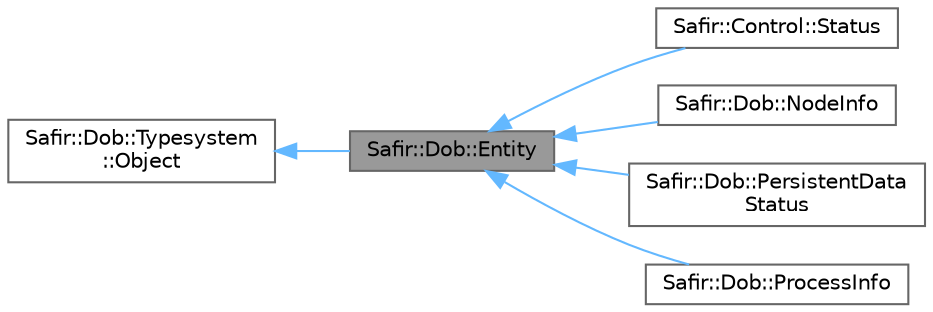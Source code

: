 digraph "Safir::Dob::Entity"
{
 // LATEX_PDF_SIZE
  bgcolor="transparent";
  edge [fontname=Helvetica,fontsize=10,labelfontname=Helvetica,labelfontsize=10];
  node [fontname=Helvetica,fontsize=10,shape=box,height=0.2,width=0.4];
  rankdir="LR";
  Node1 [label="Safir::Dob::Entity",height=0.2,width=0.4,color="gray40", fillcolor="grey60", style="filled", fontcolor="black",tooltip="The baseclass for all entities."];
  Node2 -> Node1 [dir="back",color="steelblue1",style="solid"];
  Node2 [label="Safir::Dob::Typesystem\l::Object",height=0.2,width=0.4,color="gray40", fillcolor="white", style="filled",URL="$a01499.html",tooltip="The base class for all DOB objects."];
  Node1 -> Node3 [dir="back",color="steelblue1",style="solid"];
  Node3 [label="Safir::Control::Status",height=0.2,width=0.4,color="gray40", fillcolor="white", style="filled",URL="$a01707.html",tooltip="Information about the this node."];
  Node1 -> Node4 [dir="back",color="steelblue1",style="solid"];
  Node4 [label="Safir::Dob::NodeInfo",height=0.2,width=0.4,color="gray40", fillcolor="white", style="filled",URL="$a01827.html",tooltip="Node information for all nodes currently in the system."];
  Node1 -> Node5 [dir="back",color="steelblue1",style="solid"];
  Node5 [label="Safir::Dob::PersistentData\lStatus",height=0.2,width=0.4,color="gray40", fillcolor="white", style="filled",URL="$a01895.html",tooltip="This class has no summary."];
  Node1 -> Node6 [dir="back",color="steelblue1",style="solid"];
  Node6 [label="Safir::Dob::ProcessInfo",height=0.2,width=0.4,color="gray40", fillcolor="white", style="filled",URL="$a01899.html",tooltip="Displays one entity per process that is connected to the DOB."];
}
